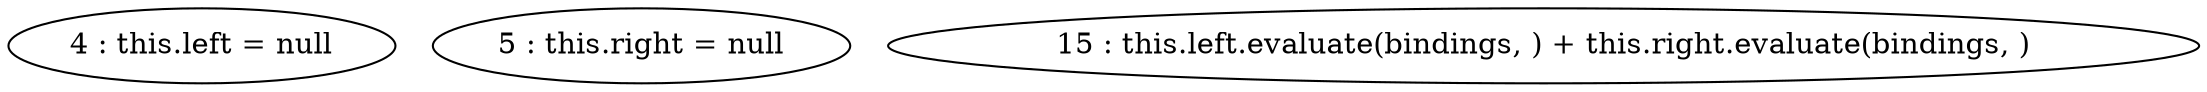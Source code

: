 digraph G {
"4 : this.left = null"
"5 : this.right = null"
"15 : this.left.evaluate(bindings, ) + this.right.evaluate(bindings, )"
}
